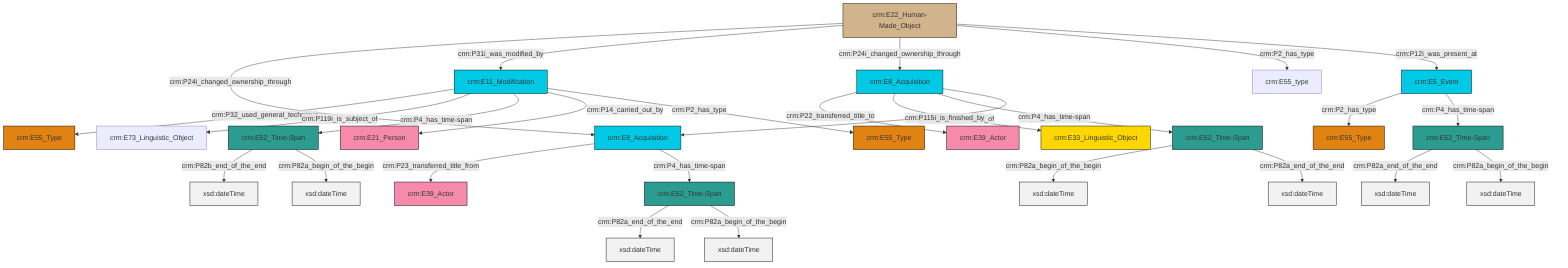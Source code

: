 graph TD
classDef Literal fill:#f2f2f2,stroke:#000000;
classDef CRM_Entity fill:#FFFFFF,stroke:#000000;
classDef Temporal_Entity fill:#00C9E6, stroke:#000000;
classDef Type fill:#E18312, stroke:#000000;
classDef Time-Span fill:#2C9C91, stroke:#000000;
classDef Appellation fill:#FFEB7F, stroke:#000000;
classDef Place fill:#008836, stroke:#000000;
classDef Persistent_Item fill:#B266B2, stroke:#000000;
classDef Conceptual_Object fill:#FFD700, stroke:#000000;
classDef Physical_Thing fill:#D2B48C, stroke:#000000;
classDef Actor fill:#f58aad, stroke:#000000;
classDef PC_Classes fill:#4ce600, stroke:#000000;
classDef Multi fill:#cccccc,stroke:#000000;

0["crm:E52_Time-Span"]:::Time-Span -->|crm:P82a_begin_of_the_begin| 1[xsd:dateTime]:::Literal
2["crm:E5_Event"]:::Temporal_Entity -->|crm:P2_has_type| 3["crm:E55_Type"]:::Type
4["crm:E22_Human-Made_Object"]:::Physical_Thing -->|crm:P24i_changed_ownership_through| 5["crm:E8_Acquisition"]:::Temporal_Entity
6["crm:E11_Modification"]:::Temporal_Entity -->|crm:P32_used_general_technique| 7["crm:E55_Type"]:::Type
6["crm:E11_Modification"]:::Temporal_Entity -->|crm:P119i_is_subject_of| 11["crm:E73_Linguistic_Object"]:::Default
14["crm:E52_Time-Span"]:::Time-Span -->|crm:P82a_end_of_the_end| 15[xsd:dateTime]:::Literal
4["crm:E22_Human-Made_Object"]:::Physical_Thing -->|crm:P31i_was_modified_by| 6["crm:E11_Modification"]:::Temporal_Entity
4["crm:E22_Human-Made_Object"]:::Physical_Thing -->|crm:P24i_changed_ownership_through| 16["crm:E8_Acquisition"]:::Temporal_Entity
12["crm:E52_Time-Span"]:::Time-Span -->|crm:P82b_end_of_the_end| 19[xsd:dateTime]:::Literal
6["crm:E11_Modification"]:::Temporal_Entity -->|crm:P4_has_time-span| 12["crm:E52_Time-Span"]:::Time-Span
2["crm:E5_Event"]:::Temporal_Entity -->|crm:P4_has_time-span| 17["crm:E52_Time-Span"]:::Time-Span
4["crm:E22_Human-Made_Object"]:::Physical_Thing -->|crm:P2_has_type| 23["crm:E55_type"]:::Default
6["crm:E11_Modification"]:::Temporal_Entity -->|crm:P14_carried_out_by| 9["crm:E21_Person"]:::Actor
0["crm:E52_Time-Span"]:::Time-Span -->|crm:P82a_end_of_the_end| 25[xsd:dateTime]:::Literal
6["crm:E11_Modification"]:::Temporal_Entity -->|crm:P2_has_type| 26["crm:E55_Type"]:::Type
16["crm:E8_Acquisition"]:::Temporal_Entity -->|crm:P22_transferred_title_to| 27["crm:E39_Actor"]:::Actor
12["crm:E52_Time-Span"]:::Time-Span -->|crm:P82a_begin_of_the_begin| 28[xsd:dateTime]:::Literal
5["crm:E8_Acquisition"]:::Temporal_Entity -->|crm:P23_transferred_title_from| 29["crm:E39_Actor"]:::Actor
17["crm:E52_Time-Span"]:::Time-Span -->|crm:P82a_end_of_the_end| 30[xsd:dateTime]:::Literal
16["crm:E8_Acquisition"]:::Temporal_Entity -->|crm:P129i_is_subject_of| 37["crm:E33_Linguistic_Object"]:::Conceptual_Object
14["crm:E52_Time-Span"]:::Time-Span -->|crm:P82a_begin_of_the_begin| 41[xsd:dateTime]:::Literal
16["crm:E8_Acquisition"]:::Temporal_Entity -->|crm:P4_has_time-span| 0["crm:E52_Time-Span"]:::Time-Span
5["crm:E8_Acquisition"]:::Temporal_Entity -->|crm:P4_has_time-span| 14["crm:E52_Time-Span"]:::Time-Span
4["crm:E22_Human-Made_Object"]:::Physical_Thing -->|crm:P12i_was_present_at| 2["crm:E5_Event"]:::Temporal_Entity
17["crm:E52_Time-Span"]:::Time-Span -->|crm:P82a_begin_of_the_begin| 43[xsd:dateTime]:::Literal
16["crm:E8_Acquisition"]:::Temporal_Entity -->|crm:P115i_is_finished_by| 5["crm:E8_Acquisition"]:::Temporal_Entity